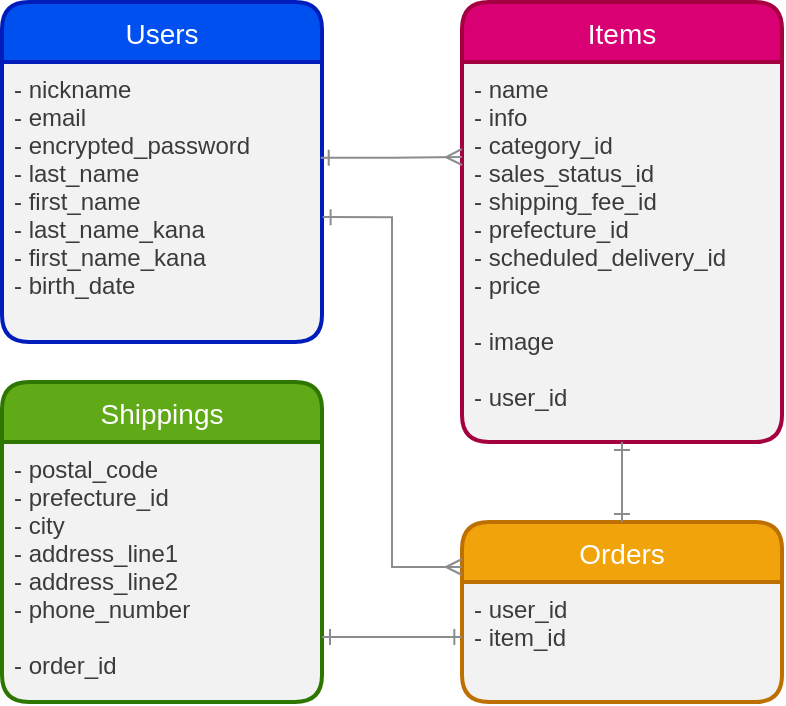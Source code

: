 <mxfile version="14.2.4" type="embed">
    <diagram id="xmi_4fAdCXyvG0sI4XVt" name="ページ1">
        <mxGraphModel dx="704" dy="543" grid="1" gridSize="10" guides="1" tooltips="1" connect="1" arrows="1" fold="1" page="1" pageScale="1" pageWidth="850" pageHeight="1100" math="0" shadow="0">
            <root>
                <mxCell id="0"/>
                <mxCell id="1" parent="0"/>
                <mxCell id="21" value="Users" style="swimlane;childLayout=stackLayout;horizontal=1;startSize=30;horizontalStack=0;rounded=1;fontSize=14;fontStyle=0;strokeWidth=2;resizeParent=0;resizeLast=1;shadow=0;dashed=0;align=center;fillColor=#0050ef;strokeColor=#001DBC;fontColor=#ffffff;swimlaneFillColor=#F2F2F2;" parent="1" vertex="1">
                    <mxGeometry x="140" y="170" width="160" height="170" as="geometry"/>
                </mxCell>
                <mxCell id="22" value="- nickname&#10;- email&#10;- encrypted_password&#10;- last_name&#10;- first_name&#10;- last_name_kana&#10;- first_name_kana&#10;- birth_date" style="align=left;strokeColor=none;fillColor=none;spacingLeft=4;fontSize=12;verticalAlign=top;resizable=0;rotatable=0;part=1;fontColor=#3B3B3B;" parent="21" vertex="1">
                    <mxGeometry y="30" width="160" height="140" as="geometry"/>
                </mxCell>
                <mxCell id="24" value="Items" style="swimlane;childLayout=stackLayout;horizontal=1;startSize=30;horizontalStack=0;rounded=1;fontSize=14;fontStyle=0;strokeWidth=2;resizeParent=0;resizeLast=1;shadow=0;dashed=0;align=center;fillColor=#d80073;strokeColor=#A50040;fontColor=#ffffff;swimlaneFillColor=#F2F2F2;" parent="1" vertex="1">
                    <mxGeometry x="370" y="170" width="160" height="220" as="geometry"/>
                </mxCell>
                <mxCell id="25" value="- name&#10;- info&#10;- category_id&#10;- sales_status_id&#10;- shipping_fee_id&#10;- prefecture_id&#10;- scheduled_delivery_id&#10;- price&#10;&#10;- image&#10;&#10;- user_id" style="align=left;strokeColor=none;fillColor=none;spacingLeft=4;fontSize=12;verticalAlign=top;resizable=0;rotatable=0;part=1;fontColor=#3B3B3B;" parent="24" vertex="1">
                    <mxGeometry y="30" width="160" height="190" as="geometry"/>
                </mxCell>
                <mxCell id="31" value="Shippings" style="swimlane;childLayout=stackLayout;horizontal=1;startSize=30;horizontalStack=0;rounded=1;fontSize=14;fontStyle=0;strokeWidth=2;resizeParent=0;resizeLast=1;shadow=0;dashed=0;align=center;fillColor=#60a917;strokeColor=#2D7600;fontColor=#ffffff;swimlaneFillColor=#F2F2F2;" parent="1" vertex="1">
                    <mxGeometry x="140" y="360" width="160" height="160" as="geometry"/>
                </mxCell>
                <mxCell id="32" value="- postal_code&#10;- prefecture_id&#10;- city&#10;- address_line1&#10;- address_line2&#10;- phone_number&#10;&#10;- order_id" style="align=left;strokeColor=none;fillColor=none;spacingLeft=4;fontSize=12;verticalAlign=top;resizable=0;rotatable=0;part=1;fontColor=#3B3B3B;" parent="31" vertex="1">
                    <mxGeometry y="30" width="160" height="130" as="geometry"/>
                </mxCell>
                <mxCell id="51" style="edgeStyle=orthogonalEdgeStyle;rounded=0;orthogonalLoop=1;jettySize=auto;html=1;entryX=0;entryY=0.25;entryDx=0;entryDy=0;startArrow=ERone;startFill=0;endArrow=ERmany;endFill=0;fontColor=#F0F0F0;strokeColor=#8C8C8C;exitX=0.996;exitY=0.342;exitDx=0;exitDy=0;exitPerimeter=0;" parent="1" source="22" target="25" edge="1">
                    <mxGeometry relative="1" as="geometry"/>
                </mxCell>
                <mxCell id="52" value="Orders" style="swimlane;childLayout=stackLayout;horizontal=1;startSize=30;horizontalStack=0;rounded=1;fontSize=14;fontStyle=0;strokeWidth=2;resizeParent=0;resizeLast=1;shadow=0;dashed=0;align=center;fillColor=#f0a30a;strokeColor=#BD7000;fontColor=#ffffff;swimlaneFillColor=#F2F2F2;" parent="1" vertex="1">
                    <mxGeometry x="370" y="430" width="160" height="90" as="geometry"/>
                </mxCell>
                <mxCell id="53" value="- user_id&#10;- item_id" style="align=left;strokeColor=none;fillColor=none;spacingLeft=4;fontSize=12;verticalAlign=top;resizable=0;rotatable=0;part=1;fontColor=#3B3B3B;" parent="52" vertex="1">
                    <mxGeometry y="30" width="160" height="60" as="geometry"/>
                </mxCell>
                <mxCell id="54" style="edgeStyle=orthogonalEdgeStyle;rounded=0;orthogonalLoop=1;jettySize=auto;html=1;exitX=0.5;exitY=1;exitDx=0;exitDy=0;entryX=0.5;entryY=0;entryDx=0;entryDy=0;startArrow=ERone;startFill=0;endArrow=ERone;endFill=0;strokeColor=#8C8C8C;fontColor=#3B3B3B;" parent="1" source="25" target="52" edge="1">
                    <mxGeometry relative="1" as="geometry"/>
                </mxCell>
                <mxCell id="55" style="edgeStyle=orthogonalEdgeStyle;rounded=0;orthogonalLoop=1;jettySize=auto;html=1;entryX=1;entryY=0.75;entryDx=0;entryDy=0;startArrow=ERone;startFill=0;endArrow=ERone;endFill=0;strokeColor=#8C8C8C;fontColor=#3B3B3B;exitX=0.001;exitY=0.458;exitDx=0;exitDy=0;exitPerimeter=0;" parent="1" source="53" target="32" edge="1">
                    <mxGeometry relative="1" as="geometry">
                        <mxPoint x="350" y="488" as="sourcePoint"/>
                    </mxGeometry>
                </mxCell>
                <mxCell id="57" style="edgeStyle=orthogonalEdgeStyle;rounded=0;orthogonalLoop=1;jettySize=auto;html=1;exitX=1.002;exitY=0.554;exitDx=0;exitDy=0;entryX=0;entryY=0.25;entryDx=0;entryDy=0;startArrow=ERone;startFill=0;endArrow=ERmany;endFill=0;strokeColor=#8C8C8C;fontColor=#3B3B3B;exitPerimeter=0;" parent="1" source="22" target="52" edge="1">
                    <mxGeometry relative="1" as="geometry"/>
                </mxCell>
            </root>
        </mxGraphModel>
    </diagram>
</mxfile>